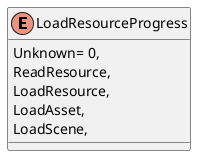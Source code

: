 @startuml
enum LoadResourceProgress {
    Unknown= 0,
    ReadResource,
    LoadResource,
    LoadAsset,
    LoadScene,
}
@enduml
